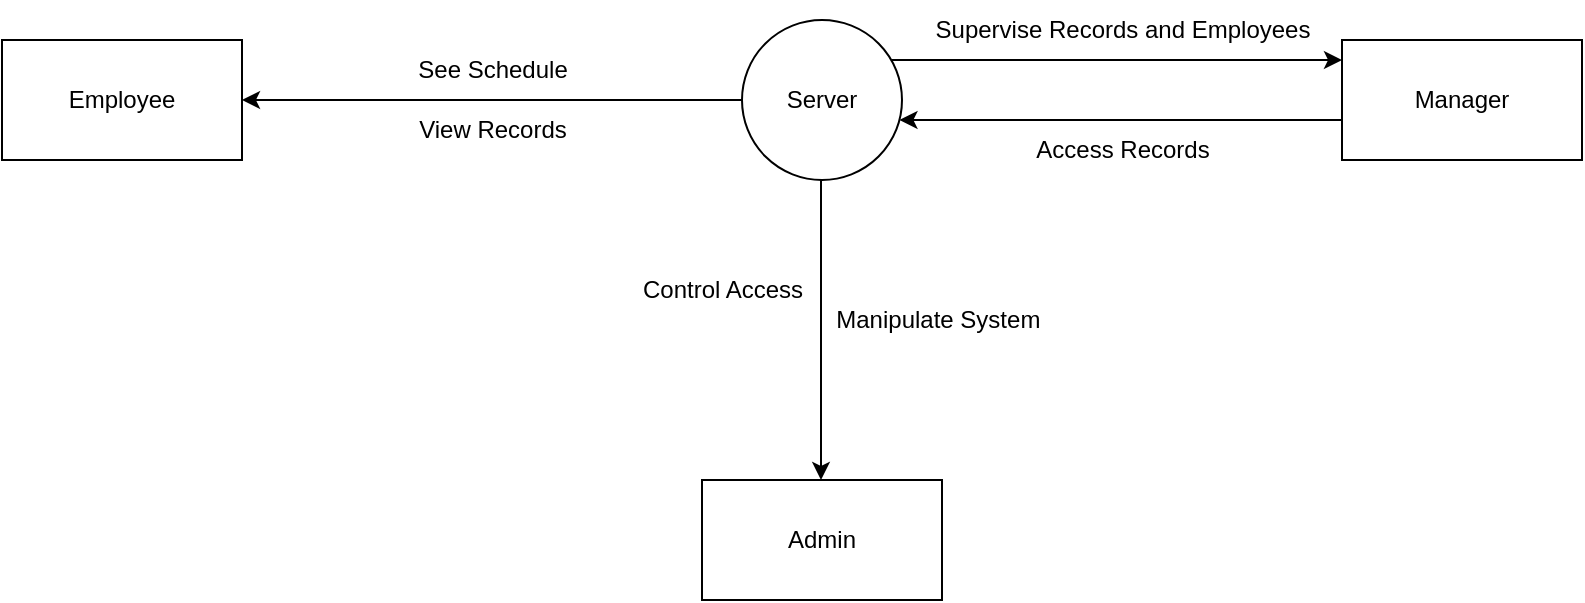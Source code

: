 <mxfile version="20.8.1" type="device"><diagram id="VVKPNrAEMs4qhPKzFWa6" name="Page-1"><mxGraphModel dx="1434" dy="792" grid="1" gridSize="10" guides="1" tooltips="1" connect="1" arrows="1" fold="1" page="1" pageScale="1" pageWidth="850" pageHeight="1100" math="0" shadow="0"><root><mxCell id="0"/><mxCell id="1" parent="0"/><mxCell id="xuRt-pZquIzRXmIPEe3I-1" value="Admin" style="rounded=0;whiteSpace=wrap;html=1;" vertex="1" parent="1"><mxGeometry x="400" y="460" width="120" height="60" as="geometry"/></mxCell><mxCell id="xuRt-pZquIzRXmIPEe3I-10" style="edgeStyle=orthogonalEdgeStyle;rounded=0;orthogonalLoop=1;jettySize=auto;html=1;fontSize=12;startArrow=none;startFill=0;" edge="1" parent="1" source="xuRt-pZquIzRXmIPEe3I-2" target="xuRt-pZquIzRXmIPEe3I-4"><mxGeometry relative="1" as="geometry"><Array as="points"><mxPoint x="620" y="280"/><mxPoint x="620" y="280"/></Array></mxGeometry></mxCell><mxCell id="xuRt-pZquIzRXmIPEe3I-2" value="Manager" style="rounded=0;whiteSpace=wrap;html=1;" vertex="1" parent="1"><mxGeometry x="720" y="240" width="120" height="60" as="geometry"/></mxCell><mxCell id="xuRt-pZquIzRXmIPEe3I-3" value="Employee" style="rounded=0;whiteSpace=wrap;html=1;" vertex="1" parent="1"><mxGeometry x="50" y="240" width="120" height="60" as="geometry"/></mxCell><mxCell id="xuRt-pZquIzRXmIPEe3I-5" style="edgeStyle=orthogonalEdgeStyle;rounded=0;orthogonalLoop=1;jettySize=auto;html=1;" edge="1" parent="1"><mxGeometry relative="1" as="geometry"><mxPoint x="459.5" y="310" as="sourcePoint"/><mxPoint x="459.5" y="460" as="targetPoint"/></mxGeometry></mxCell><mxCell id="xuRt-pZquIzRXmIPEe3I-8" value="Manipulate System&amp;nbsp;&amp;nbsp;" style="edgeLabel;html=1;align=center;verticalAlign=middle;resizable=0;points=[];fontSize=12;" vertex="1" connectable="0" parent="xuRt-pZquIzRXmIPEe3I-5"><mxGeometry x="-0.187" y="2" relative="1" as="geometry"><mxPoint x="59" y="9" as="offset"/></mxGeometry></mxCell><mxCell id="xuRt-pZquIzRXmIPEe3I-6" style="edgeStyle=orthogonalEdgeStyle;rounded=0;orthogonalLoop=1;jettySize=auto;html=1;startArrow=none;startFill=0;endArrow=classic;endFill=1;" edge="1" parent="1" source="xuRt-pZquIzRXmIPEe3I-4"><mxGeometry relative="1" as="geometry"><mxPoint x="720" y="250" as="targetPoint"/><Array as="points"><mxPoint x="640" y="250"/><mxPoint x="640" y="250"/></Array></mxGeometry></mxCell><mxCell id="xuRt-pZquIzRXmIPEe3I-7" style="edgeStyle=orthogonalEdgeStyle;rounded=0;orthogonalLoop=1;jettySize=auto;html=1;" edge="1" parent="1" source="xuRt-pZquIzRXmIPEe3I-4" target="xuRt-pZquIzRXmIPEe3I-3"><mxGeometry relative="1" as="geometry"/></mxCell><mxCell id="xuRt-pZquIzRXmIPEe3I-4" value="Server" style="ellipse;whiteSpace=wrap;html=1;aspect=fixed;" vertex="1" parent="1"><mxGeometry x="420" y="230" width="80" height="80" as="geometry"/></mxCell><mxCell id="xuRt-pZquIzRXmIPEe3I-9" value="Control Access" style="text;html=1;align=center;verticalAlign=middle;resizable=0;points=[];autosize=1;strokeColor=none;fillColor=none;" vertex="1" parent="1"><mxGeometry x="360" y="350" width="100" height="30" as="geometry"/></mxCell><mxCell id="xuRt-pZquIzRXmIPEe3I-11" value="Supervise Records and Employees" style="text;html=1;align=center;verticalAlign=middle;resizable=0;points=[];autosize=1;strokeColor=none;fillColor=none;fontSize=12;" vertex="1" parent="1"><mxGeometry x="505" y="220" width="210" height="30" as="geometry"/></mxCell><mxCell id="xuRt-pZquIzRXmIPEe3I-12" value="Access Records" style="text;html=1;align=center;verticalAlign=middle;resizable=0;points=[];autosize=1;strokeColor=none;fillColor=none;fontSize=12;" vertex="1" parent="1"><mxGeometry x="555" y="280" width="110" height="30" as="geometry"/></mxCell><mxCell id="xuRt-pZquIzRXmIPEe3I-13" value="See Schedule" style="text;html=1;align=center;verticalAlign=middle;resizable=0;points=[];autosize=1;strokeColor=none;fillColor=none;fontSize=12;" vertex="1" parent="1"><mxGeometry x="245" y="240" width="100" height="30" as="geometry"/></mxCell><mxCell id="xuRt-pZquIzRXmIPEe3I-15" value="View Records" style="text;html=1;align=center;verticalAlign=middle;resizable=0;points=[];autosize=1;strokeColor=none;fillColor=none;fontSize=12;" vertex="1" parent="1"><mxGeometry x="245" y="270" width="100" height="30" as="geometry"/></mxCell></root></mxGraphModel></diagram></mxfile>
